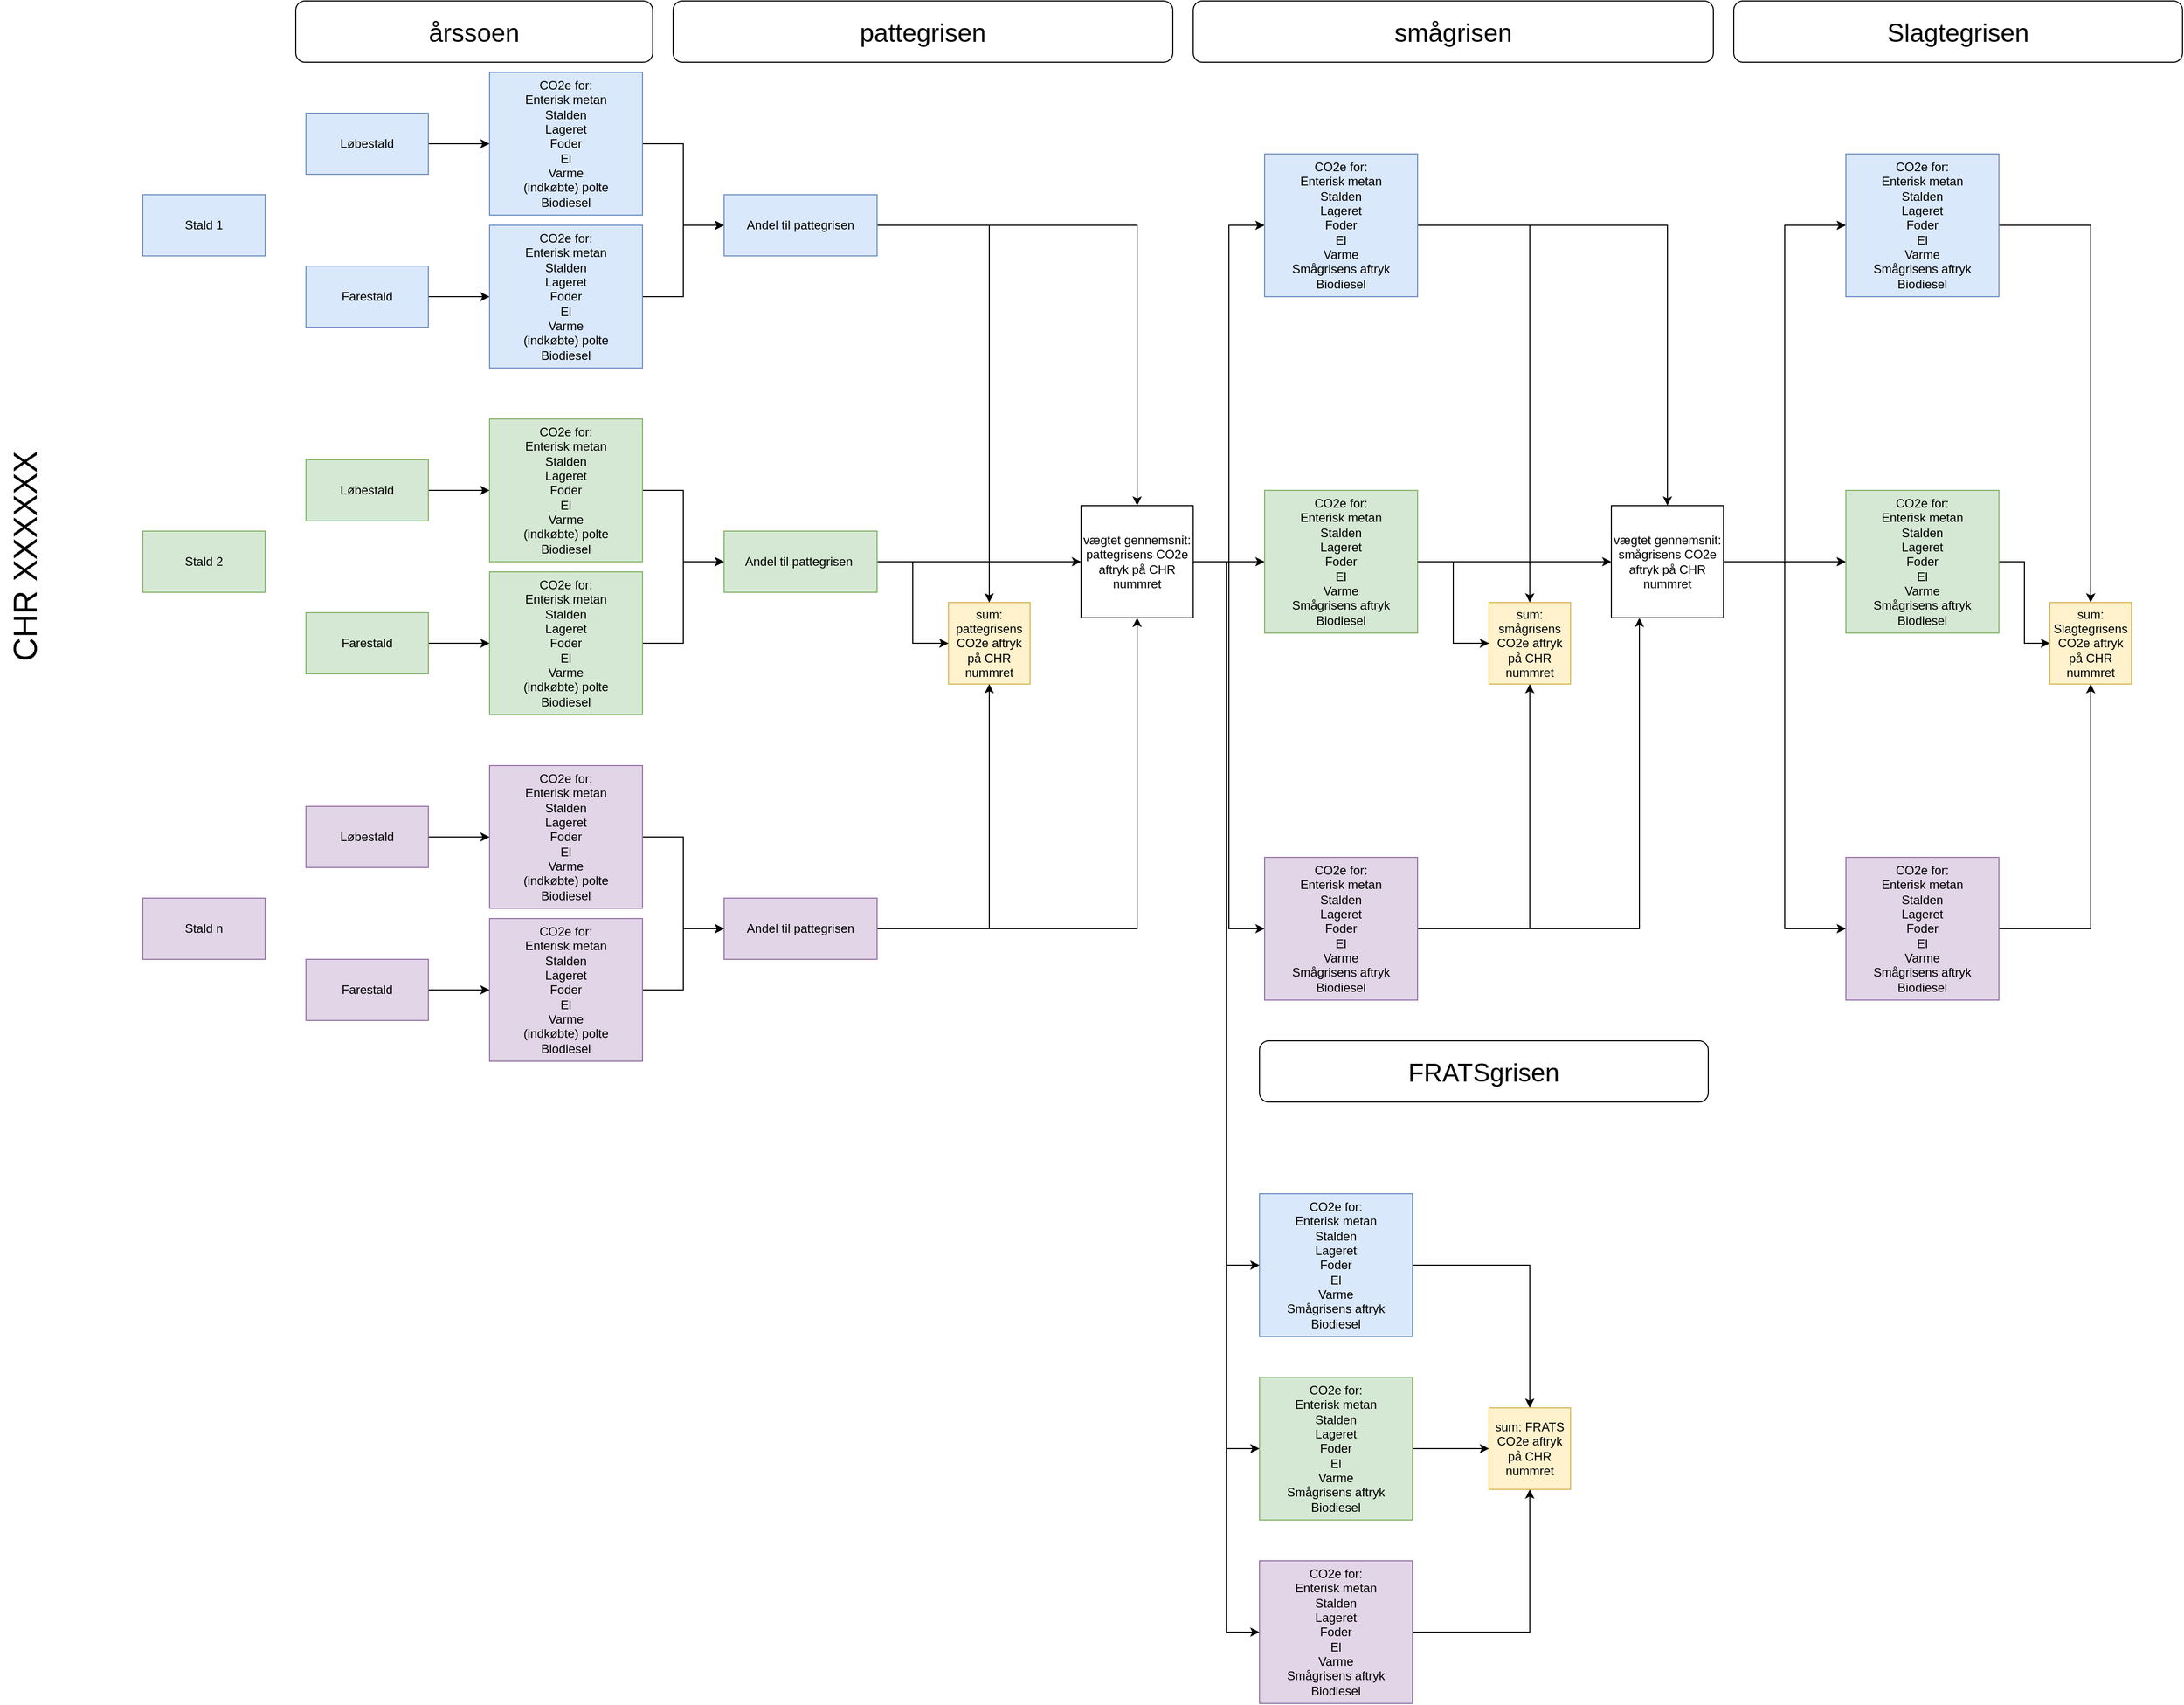 <mxfile version="20.3.5" type="github">
  <diagram id="C5RBs43oDa-KdzZeNtuy" name="Page-1">
    <mxGraphModel dx="3669" dy="1588" grid="1" gridSize="10" guides="1" tooltips="1" connect="1" arrows="1" fold="1" page="1" pageScale="1" pageWidth="827" pageHeight="1169" math="0" shadow="0">
      <root>
        <mxCell id="WIyWlLk6GJQsqaUBKTNV-0" />
        <mxCell id="WIyWlLk6GJQsqaUBKTNV-1" parent="WIyWlLk6GJQsqaUBKTNV-0" />
        <mxCell id="vS6JaXDpFEPLMcrLEANU-6" style="edgeStyle=orthogonalEdgeStyle;rounded=0;orthogonalLoop=1;jettySize=auto;html=1;" edge="1" parent="WIyWlLk6GJQsqaUBKTNV-1" source="vS6JaXDpFEPLMcrLEANU-3" target="vS6JaXDpFEPLMcrLEANU-9">
          <mxGeometry relative="1" as="geometry" />
        </mxCell>
        <mxCell id="vS6JaXDpFEPLMcrLEANU-3" value="Løbestald" style="rounded=0;whiteSpace=wrap;html=1;fillColor=#dae8fc;strokeColor=#6c8ebf;" vertex="1" parent="WIyWlLk6GJQsqaUBKTNV-1">
          <mxGeometry x="210" y="120" width="120" height="60" as="geometry" />
        </mxCell>
        <mxCell id="vS6JaXDpFEPLMcrLEANU-7" style="edgeStyle=orthogonalEdgeStyle;rounded=0;orthogonalLoop=1;jettySize=auto;html=1;" edge="1" parent="WIyWlLk6GJQsqaUBKTNV-1" source="vS6JaXDpFEPLMcrLEANU-4" target="vS6JaXDpFEPLMcrLEANU-5">
          <mxGeometry relative="1" as="geometry" />
        </mxCell>
        <mxCell id="vS6JaXDpFEPLMcrLEANU-4" value="Farestald" style="rounded=0;whiteSpace=wrap;html=1;fillColor=#dae8fc;strokeColor=#6c8ebf;" vertex="1" parent="WIyWlLk6GJQsqaUBKTNV-1">
          <mxGeometry x="210" y="270" width="120" height="60" as="geometry" />
        </mxCell>
        <mxCell id="vS6JaXDpFEPLMcrLEANU-42" style="edgeStyle=orthogonalEdgeStyle;rounded=0;orthogonalLoop=1;jettySize=auto;html=1;entryX=0;entryY=0.5;entryDx=0;entryDy=0;" edge="1" parent="WIyWlLk6GJQsqaUBKTNV-1" source="vS6JaXDpFEPLMcrLEANU-5" target="vS6JaXDpFEPLMcrLEANU-35">
          <mxGeometry relative="1" as="geometry" />
        </mxCell>
        <mxCell id="vS6JaXDpFEPLMcrLEANU-5" value="CO2e for:&lt;br&gt;Enterisk metan&lt;br&gt;Stalden&lt;br&gt;Lageret&lt;br&gt;Foder&lt;br&gt;El&lt;br&gt;Varme&lt;br&gt;(indkøbte) polte&lt;br&gt;Biodiesel" style="rounded=0;whiteSpace=wrap;html=1;fillColor=#dae8fc;strokeColor=#6c8ebf;" vertex="1" parent="WIyWlLk6GJQsqaUBKTNV-1">
          <mxGeometry x="390" y="230" width="150" height="140" as="geometry" />
        </mxCell>
        <mxCell id="vS6JaXDpFEPLMcrLEANU-41" style="edgeStyle=orthogonalEdgeStyle;rounded=0;orthogonalLoop=1;jettySize=auto;html=1;entryX=0;entryY=0.5;entryDx=0;entryDy=0;" edge="1" parent="WIyWlLk6GJQsqaUBKTNV-1" source="vS6JaXDpFEPLMcrLEANU-9" target="vS6JaXDpFEPLMcrLEANU-35">
          <mxGeometry relative="1" as="geometry" />
        </mxCell>
        <mxCell id="vS6JaXDpFEPLMcrLEANU-9" value="CO2e for:&lt;br&gt;Enterisk metan&lt;br&gt;Stalden&lt;br&gt;Lageret&lt;br&gt;Foder&lt;br&gt;El&lt;br&gt;Varme&lt;br&gt;(indkøbte) polte&lt;br&gt;Biodiesel" style="rounded=0;whiteSpace=wrap;html=1;fillColor=#dae8fc;strokeColor=#6c8ebf;" vertex="1" parent="WIyWlLk6GJQsqaUBKTNV-1">
          <mxGeometry x="390" y="80" width="150" height="140" as="geometry" />
        </mxCell>
        <mxCell id="vS6JaXDpFEPLMcrLEANU-11" style="edgeStyle=orthogonalEdgeStyle;rounded=0;orthogonalLoop=1;jettySize=auto;html=1;" edge="1" parent="WIyWlLk6GJQsqaUBKTNV-1" source="vS6JaXDpFEPLMcrLEANU-12" target="vS6JaXDpFEPLMcrLEANU-16">
          <mxGeometry relative="1" as="geometry" />
        </mxCell>
        <mxCell id="vS6JaXDpFEPLMcrLEANU-12" value="Løbestald" style="rounded=0;whiteSpace=wrap;html=1;fillColor=#d5e8d4;strokeColor=#82b366;" vertex="1" parent="WIyWlLk6GJQsqaUBKTNV-1">
          <mxGeometry x="210" y="460" width="120" height="60" as="geometry" />
        </mxCell>
        <mxCell id="vS6JaXDpFEPLMcrLEANU-13" style="edgeStyle=orthogonalEdgeStyle;rounded=0;orthogonalLoop=1;jettySize=auto;html=1;" edge="1" parent="WIyWlLk6GJQsqaUBKTNV-1" source="vS6JaXDpFEPLMcrLEANU-14" target="vS6JaXDpFEPLMcrLEANU-15">
          <mxGeometry relative="1" as="geometry" />
        </mxCell>
        <mxCell id="vS6JaXDpFEPLMcrLEANU-14" value="Farestald" style="rounded=0;whiteSpace=wrap;html=1;fillColor=#d5e8d4;strokeColor=#82b366;" vertex="1" parent="WIyWlLk6GJQsqaUBKTNV-1">
          <mxGeometry x="210" y="610" width="120" height="60" as="geometry" />
        </mxCell>
        <mxCell id="vS6JaXDpFEPLMcrLEANU-31" style="edgeStyle=orthogonalEdgeStyle;rounded=0;orthogonalLoop=1;jettySize=auto;html=1;exitX=1;exitY=0.5;exitDx=0;exitDy=0;" edge="1" parent="WIyWlLk6GJQsqaUBKTNV-1" source="vS6JaXDpFEPLMcrLEANU-15" target="vS6JaXDpFEPLMcrLEANU-36">
          <mxGeometry relative="1" as="geometry" />
        </mxCell>
        <mxCell id="vS6JaXDpFEPLMcrLEANU-15" value="CO2e for:&lt;br&gt;Enterisk metan&lt;br&gt;Stalden&lt;br&gt;Lageret&lt;br&gt;Foder&lt;br&gt;El&lt;br&gt;Varme&lt;br&gt;(indkøbte) polte&lt;br&gt;Biodiesel" style="rounded=0;whiteSpace=wrap;html=1;fillColor=#d5e8d4;strokeColor=#82b366;" vertex="1" parent="WIyWlLk6GJQsqaUBKTNV-1">
          <mxGeometry x="390" y="570" width="150" height="140" as="geometry" />
        </mxCell>
        <mxCell id="vS6JaXDpFEPLMcrLEANU-30" style="edgeStyle=orthogonalEdgeStyle;rounded=0;orthogonalLoop=1;jettySize=auto;html=1;" edge="1" parent="WIyWlLk6GJQsqaUBKTNV-1" source="vS6JaXDpFEPLMcrLEANU-16" target="vS6JaXDpFEPLMcrLEANU-36">
          <mxGeometry relative="1" as="geometry" />
        </mxCell>
        <mxCell id="vS6JaXDpFEPLMcrLEANU-16" value="CO2e for:&lt;br&gt;Enterisk metan&lt;br&gt;Stalden&lt;br&gt;Lageret&lt;br&gt;Foder&lt;br&gt;El&lt;br&gt;Varme&lt;br&gt;(indkøbte) polte&lt;br&gt;Biodiesel" style="rounded=0;whiteSpace=wrap;html=1;fillColor=#d5e8d4;strokeColor=#82b366;" vertex="1" parent="WIyWlLk6GJQsqaUBKTNV-1">
          <mxGeometry x="390" y="420" width="150" height="140" as="geometry" />
        </mxCell>
        <mxCell id="vS6JaXDpFEPLMcrLEANU-17" style="edgeStyle=orthogonalEdgeStyle;rounded=0;orthogonalLoop=1;jettySize=auto;html=1;" edge="1" parent="WIyWlLk6GJQsqaUBKTNV-1" source="vS6JaXDpFEPLMcrLEANU-18" target="vS6JaXDpFEPLMcrLEANU-22">
          <mxGeometry relative="1" as="geometry" />
        </mxCell>
        <mxCell id="vS6JaXDpFEPLMcrLEANU-18" value="Løbestald" style="rounded=0;whiteSpace=wrap;html=1;fillColor=#e1d5e7;strokeColor=#9673a6;" vertex="1" parent="WIyWlLk6GJQsqaUBKTNV-1">
          <mxGeometry x="210" y="800" width="120" height="60" as="geometry" />
        </mxCell>
        <mxCell id="vS6JaXDpFEPLMcrLEANU-19" style="edgeStyle=orthogonalEdgeStyle;rounded=0;orthogonalLoop=1;jettySize=auto;html=1;" edge="1" parent="WIyWlLk6GJQsqaUBKTNV-1" source="vS6JaXDpFEPLMcrLEANU-20" target="vS6JaXDpFEPLMcrLEANU-21">
          <mxGeometry relative="1" as="geometry" />
        </mxCell>
        <mxCell id="vS6JaXDpFEPLMcrLEANU-20" value="Farestald" style="rounded=0;whiteSpace=wrap;html=1;fillColor=#e1d5e7;strokeColor=#9673a6;" vertex="1" parent="WIyWlLk6GJQsqaUBKTNV-1">
          <mxGeometry x="210" y="950" width="120" height="60" as="geometry" />
        </mxCell>
        <mxCell id="vS6JaXDpFEPLMcrLEANU-33" style="edgeStyle=orthogonalEdgeStyle;rounded=0;orthogonalLoop=1;jettySize=auto;html=1;entryX=0;entryY=0.5;entryDx=0;entryDy=0;" edge="1" parent="WIyWlLk6GJQsqaUBKTNV-1" source="vS6JaXDpFEPLMcrLEANU-21" target="vS6JaXDpFEPLMcrLEANU-37">
          <mxGeometry relative="1" as="geometry" />
        </mxCell>
        <mxCell id="vS6JaXDpFEPLMcrLEANU-21" value="CO2e for:&lt;br&gt;Enterisk metan&lt;br&gt;Stalden&lt;br&gt;Lageret&lt;br&gt;Foder&lt;br&gt;El&lt;br&gt;Varme&lt;br&gt;(indkøbte) polte&lt;br&gt;Biodiesel" style="rounded=0;whiteSpace=wrap;html=1;fillColor=#e1d5e7;strokeColor=#9673a6;" vertex="1" parent="WIyWlLk6GJQsqaUBKTNV-1">
          <mxGeometry x="390" y="910" width="150" height="140" as="geometry" />
        </mxCell>
        <mxCell id="vS6JaXDpFEPLMcrLEANU-32" style="edgeStyle=orthogonalEdgeStyle;rounded=0;orthogonalLoop=1;jettySize=auto;html=1;entryX=0;entryY=0.5;entryDx=0;entryDy=0;" edge="1" parent="WIyWlLk6GJQsqaUBKTNV-1" source="vS6JaXDpFEPLMcrLEANU-22" target="vS6JaXDpFEPLMcrLEANU-37">
          <mxGeometry relative="1" as="geometry" />
        </mxCell>
        <mxCell id="vS6JaXDpFEPLMcrLEANU-22" value="CO2e for:&lt;br&gt;Enterisk metan&lt;br&gt;Stalden&lt;br&gt;Lageret&lt;br&gt;Foder&lt;br&gt;El&lt;br&gt;Varme&lt;br&gt;(indkøbte) polte&lt;br&gt;Biodiesel" style="rounded=0;whiteSpace=wrap;html=1;fillColor=#e1d5e7;strokeColor=#9673a6;" vertex="1" parent="WIyWlLk6GJQsqaUBKTNV-1">
          <mxGeometry x="390" y="760" width="150" height="140" as="geometry" />
        </mxCell>
        <mxCell id="vS6JaXDpFEPLMcrLEANU-24" value="Stald 2" style="rounded=0;whiteSpace=wrap;html=1;fillColor=#d5e8d4;strokeColor=#82b366;" vertex="1" parent="WIyWlLk6GJQsqaUBKTNV-1">
          <mxGeometry x="50" y="530" width="120" height="60" as="geometry" />
        </mxCell>
        <mxCell id="vS6JaXDpFEPLMcrLEANU-25" value="Stald 1" style="rounded=0;whiteSpace=wrap;html=1;fillColor=#dae8fc;strokeColor=#6c8ebf;" vertex="1" parent="WIyWlLk6GJQsqaUBKTNV-1">
          <mxGeometry x="50" y="200" width="120" height="60" as="geometry" />
        </mxCell>
        <mxCell id="vS6JaXDpFEPLMcrLEANU-26" value="Stald n" style="rounded=0;whiteSpace=wrap;html=1;fillColor=#e1d5e7;strokeColor=#9673a6;" vertex="1" parent="WIyWlLk6GJQsqaUBKTNV-1">
          <mxGeometry x="50" y="890" width="120" height="60" as="geometry" />
        </mxCell>
        <mxCell id="vS6JaXDpFEPLMcrLEANU-27" value="sum: pattegrisens CO2e aftryk på CHR nummret" style="whiteSpace=wrap;html=1;aspect=fixed;fillColor=#fff2cc;strokeColor=#d6b656;" vertex="1" parent="WIyWlLk6GJQsqaUBKTNV-1">
          <mxGeometry x="840" y="600" width="80" height="80" as="geometry" />
        </mxCell>
        <mxCell id="vS6JaXDpFEPLMcrLEANU-34" value="årssoen" style="rounded=1;whiteSpace=wrap;html=1;fillColor=none;fontSize=25;" vertex="1" parent="WIyWlLk6GJQsqaUBKTNV-1">
          <mxGeometry x="200" y="10" width="350" height="60" as="geometry" />
        </mxCell>
        <mxCell id="vS6JaXDpFEPLMcrLEANU-44" style="edgeStyle=orthogonalEdgeStyle;rounded=0;orthogonalLoop=1;jettySize=auto;html=1;" edge="1" parent="WIyWlLk6GJQsqaUBKTNV-1" source="vS6JaXDpFEPLMcrLEANU-35" target="vS6JaXDpFEPLMcrLEANU-27">
          <mxGeometry relative="1" as="geometry" />
        </mxCell>
        <mxCell id="vS6JaXDpFEPLMcrLEANU-48" style="edgeStyle=orthogonalEdgeStyle;rounded=0;orthogonalLoop=1;jettySize=auto;html=1;" edge="1" parent="WIyWlLk6GJQsqaUBKTNV-1" source="vS6JaXDpFEPLMcrLEANU-35" target="vS6JaXDpFEPLMcrLEANU-47">
          <mxGeometry relative="1" as="geometry" />
        </mxCell>
        <mxCell id="vS6JaXDpFEPLMcrLEANU-35" value="Andel til pattegrisen" style="rounded=0;whiteSpace=wrap;html=1;fillColor=#dae8fc;strokeColor=#6c8ebf;" vertex="1" parent="WIyWlLk6GJQsqaUBKTNV-1">
          <mxGeometry x="620" y="200" width="150" height="60" as="geometry" />
        </mxCell>
        <mxCell id="vS6JaXDpFEPLMcrLEANU-45" style="edgeStyle=orthogonalEdgeStyle;rounded=0;orthogonalLoop=1;jettySize=auto;html=1;entryX=0;entryY=0.5;entryDx=0;entryDy=0;" edge="1" parent="WIyWlLk6GJQsqaUBKTNV-1" source="vS6JaXDpFEPLMcrLEANU-36" target="vS6JaXDpFEPLMcrLEANU-27">
          <mxGeometry relative="1" as="geometry" />
        </mxCell>
        <mxCell id="vS6JaXDpFEPLMcrLEANU-100" style="edgeStyle=orthogonalEdgeStyle;rounded=0;orthogonalLoop=1;jettySize=auto;html=1;entryX=0;entryY=0.5;entryDx=0;entryDy=0;fontSize=25;" edge="1" parent="WIyWlLk6GJQsqaUBKTNV-1" source="vS6JaXDpFEPLMcrLEANU-36" target="vS6JaXDpFEPLMcrLEANU-47">
          <mxGeometry relative="1" as="geometry" />
        </mxCell>
        <mxCell id="vS6JaXDpFEPLMcrLEANU-36" value="Andel til pattegrisen&amp;nbsp;" style="rounded=0;whiteSpace=wrap;html=1;fillColor=#d5e8d4;strokeColor=#82b366;" vertex="1" parent="WIyWlLk6GJQsqaUBKTNV-1">
          <mxGeometry x="620" y="530" width="150" height="60" as="geometry" />
        </mxCell>
        <mxCell id="vS6JaXDpFEPLMcrLEANU-46" style="edgeStyle=orthogonalEdgeStyle;rounded=0;orthogonalLoop=1;jettySize=auto;html=1;entryX=0.5;entryY=1;entryDx=0;entryDy=0;" edge="1" parent="WIyWlLk6GJQsqaUBKTNV-1" source="vS6JaXDpFEPLMcrLEANU-37" target="vS6JaXDpFEPLMcrLEANU-27">
          <mxGeometry relative="1" as="geometry" />
        </mxCell>
        <mxCell id="vS6JaXDpFEPLMcrLEANU-52" style="edgeStyle=orthogonalEdgeStyle;rounded=0;orthogonalLoop=1;jettySize=auto;html=1;" edge="1" parent="WIyWlLk6GJQsqaUBKTNV-1" source="vS6JaXDpFEPLMcrLEANU-37" target="vS6JaXDpFEPLMcrLEANU-47">
          <mxGeometry relative="1" as="geometry" />
        </mxCell>
        <mxCell id="vS6JaXDpFEPLMcrLEANU-37" value="Andel til pattegrisen" style="rounded=0;whiteSpace=wrap;html=1;fillColor=#e1d5e7;strokeColor=#9673a6;" vertex="1" parent="WIyWlLk6GJQsqaUBKTNV-1">
          <mxGeometry x="620" y="890" width="150" height="60" as="geometry" />
        </mxCell>
        <mxCell id="vS6JaXDpFEPLMcrLEANU-60" style="edgeStyle=orthogonalEdgeStyle;rounded=0;orthogonalLoop=1;jettySize=auto;html=1;entryX=0;entryY=0.5;entryDx=0;entryDy=0;fontSize=32;" edge="1" parent="WIyWlLk6GJQsqaUBKTNV-1" source="vS6JaXDpFEPLMcrLEANU-47" target="vS6JaXDpFEPLMcrLEANU-57">
          <mxGeometry relative="1" as="geometry" />
        </mxCell>
        <mxCell id="vS6JaXDpFEPLMcrLEANU-61" style="edgeStyle=orthogonalEdgeStyle;rounded=0;orthogonalLoop=1;jettySize=auto;html=1;fontSize=32;" edge="1" parent="WIyWlLk6GJQsqaUBKTNV-1" source="vS6JaXDpFEPLMcrLEANU-47" target="vS6JaXDpFEPLMcrLEANU-58">
          <mxGeometry relative="1" as="geometry" />
        </mxCell>
        <mxCell id="vS6JaXDpFEPLMcrLEANU-62" style="edgeStyle=orthogonalEdgeStyle;rounded=0;orthogonalLoop=1;jettySize=auto;html=1;entryX=0;entryY=0.5;entryDx=0;entryDy=0;fontSize=32;" edge="1" parent="WIyWlLk6GJQsqaUBKTNV-1" source="vS6JaXDpFEPLMcrLEANU-47" target="vS6JaXDpFEPLMcrLEANU-59">
          <mxGeometry relative="1" as="geometry" />
        </mxCell>
        <mxCell id="vS6JaXDpFEPLMcrLEANU-84" style="edgeStyle=orthogonalEdgeStyle;rounded=0;orthogonalLoop=1;jettySize=auto;html=1;entryX=0;entryY=0.5;entryDx=0;entryDy=0;fontSize=25;" edge="1" parent="WIyWlLk6GJQsqaUBKTNV-1" source="vS6JaXDpFEPLMcrLEANU-47" target="vS6JaXDpFEPLMcrLEANU-74">
          <mxGeometry relative="1" as="geometry" />
        </mxCell>
        <mxCell id="vS6JaXDpFEPLMcrLEANU-85" style="edgeStyle=orthogonalEdgeStyle;rounded=0;orthogonalLoop=1;jettySize=auto;html=1;entryX=0;entryY=0.5;entryDx=0;entryDy=0;fontSize=25;" edge="1" parent="WIyWlLk6GJQsqaUBKTNV-1" source="vS6JaXDpFEPLMcrLEANU-47" target="vS6JaXDpFEPLMcrLEANU-77">
          <mxGeometry relative="1" as="geometry" />
        </mxCell>
        <mxCell id="vS6JaXDpFEPLMcrLEANU-86" style="edgeStyle=orthogonalEdgeStyle;rounded=0;orthogonalLoop=1;jettySize=auto;html=1;entryX=0;entryY=0.5;entryDx=0;entryDy=0;fontSize=25;" edge="1" parent="WIyWlLk6GJQsqaUBKTNV-1" source="vS6JaXDpFEPLMcrLEANU-47" target="vS6JaXDpFEPLMcrLEANU-80">
          <mxGeometry relative="1" as="geometry" />
        </mxCell>
        <mxCell id="vS6JaXDpFEPLMcrLEANU-47" value="vægtet gennemsnit: pattegrisens CO2e aftryk på CHR nummret" style="whiteSpace=wrap;html=1;aspect=fixed;" vertex="1" parent="WIyWlLk6GJQsqaUBKTNV-1">
          <mxGeometry x="970" y="505" width="110" height="110" as="geometry" />
        </mxCell>
        <mxCell id="vS6JaXDpFEPLMcrLEANU-53" value="pattegrisen" style="rounded=1;whiteSpace=wrap;html=1;fillColor=none;fontSize=25;" vertex="1" parent="WIyWlLk6GJQsqaUBKTNV-1">
          <mxGeometry x="570" y="10" width="490" height="60" as="geometry" />
        </mxCell>
        <mxCell id="vS6JaXDpFEPLMcrLEANU-54" value="CHR XXXXXX" style="text;html=1;resizable=0;autosize=1;align=center;verticalAlign=middle;points=[];fillColor=none;strokeColor=none;rounded=0;strokeWidth=1;fontSize=32;rotation=-90;" vertex="1" parent="WIyWlLk6GJQsqaUBKTNV-1">
          <mxGeometry x="-180" y="530" width="230" height="50" as="geometry" />
        </mxCell>
        <mxCell id="vS6JaXDpFEPLMcrLEANU-65" style="edgeStyle=orthogonalEdgeStyle;rounded=0;orthogonalLoop=1;jettySize=auto;html=1;fontSize=32;" edge="1" parent="WIyWlLk6GJQsqaUBKTNV-1" source="vS6JaXDpFEPLMcrLEANU-57" target="vS6JaXDpFEPLMcrLEANU-63">
          <mxGeometry relative="1" as="geometry" />
        </mxCell>
        <mxCell id="vS6JaXDpFEPLMcrLEANU-66" style="edgeStyle=orthogonalEdgeStyle;rounded=0;orthogonalLoop=1;jettySize=auto;html=1;fontSize=32;" edge="1" parent="WIyWlLk6GJQsqaUBKTNV-1" source="vS6JaXDpFEPLMcrLEANU-57" target="vS6JaXDpFEPLMcrLEANU-64">
          <mxGeometry relative="1" as="geometry" />
        </mxCell>
        <mxCell id="vS6JaXDpFEPLMcrLEANU-57" value="CO2e for:&lt;br&gt;Enterisk metan&lt;br&gt;Stalden&lt;br&gt;Lageret&lt;br&gt;Foder&lt;br&gt;El&lt;br&gt;Varme&lt;br&gt;Smågrisens aftryk&lt;br&gt;Biodiesel" style="rounded=0;whiteSpace=wrap;html=1;fillColor=#dae8fc;strokeColor=#6c8ebf;" vertex="1" parent="WIyWlLk6GJQsqaUBKTNV-1">
          <mxGeometry x="1150" y="160" width="150" height="140" as="geometry" />
        </mxCell>
        <mxCell id="vS6JaXDpFEPLMcrLEANU-67" style="edgeStyle=orthogonalEdgeStyle;rounded=0;orthogonalLoop=1;jettySize=auto;html=1;entryX=0;entryY=0.5;entryDx=0;entryDy=0;fontSize=32;" edge="1" parent="WIyWlLk6GJQsqaUBKTNV-1" source="vS6JaXDpFEPLMcrLEANU-58" target="vS6JaXDpFEPLMcrLEANU-63">
          <mxGeometry relative="1" as="geometry" />
        </mxCell>
        <mxCell id="vS6JaXDpFEPLMcrLEANU-101" style="edgeStyle=orthogonalEdgeStyle;rounded=0;orthogonalLoop=1;jettySize=auto;html=1;fontSize=25;" edge="1" parent="WIyWlLk6GJQsqaUBKTNV-1" source="vS6JaXDpFEPLMcrLEANU-58" target="vS6JaXDpFEPLMcrLEANU-64">
          <mxGeometry relative="1" as="geometry" />
        </mxCell>
        <mxCell id="vS6JaXDpFEPLMcrLEANU-58" value="CO2e for:&lt;br&gt;Enterisk metan&lt;br&gt;Stalden&lt;br&gt;Lageret&lt;br&gt;Foder&lt;br&gt;El&lt;br&gt;Varme&lt;br&gt;Smågrisens aftryk&lt;br&gt;Biodiesel" style="rounded=0;whiteSpace=wrap;html=1;fillColor=#d5e8d4;strokeColor=#82b366;" vertex="1" parent="WIyWlLk6GJQsqaUBKTNV-1">
          <mxGeometry x="1150" y="490" width="150" height="140" as="geometry" />
        </mxCell>
        <mxCell id="vS6JaXDpFEPLMcrLEANU-69" style="edgeStyle=orthogonalEdgeStyle;rounded=0;orthogonalLoop=1;jettySize=auto;html=1;entryX=0.25;entryY=1;entryDx=0;entryDy=0;fontSize=32;" edge="1" parent="WIyWlLk6GJQsqaUBKTNV-1" source="vS6JaXDpFEPLMcrLEANU-59" target="vS6JaXDpFEPLMcrLEANU-64">
          <mxGeometry relative="1" as="geometry" />
        </mxCell>
        <mxCell id="vS6JaXDpFEPLMcrLEANU-70" style="edgeStyle=orthogonalEdgeStyle;rounded=0;orthogonalLoop=1;jettySize=auto;html=1;entryX=0.5;entryY=1;entryDx=0;entryDy=0;fontSize=32;" edge="1" parent="WIyWlLk6GJQsqaUBKTNV-1" source="vS6JaXDpFEPLMcrLEANU-59" target="vS6JaXDpFEPLMcrLEANU-63">
          <mxGeometry relative="1" as="geometry" />
        </mxCell>
        <mxCell id="vS6JaXDpFEPLMcrLEANU-59" value="CO2e for:&lt;br&gt;Enterisk metan&lt;br&gt;Stalden&lt;br&gt;Lageret&lt;br&gt;Foder&lt;br&gt;El&lt;br&gt;Varme&lt;br&gt;Smågrisens aftryk&lt;br&gt;Biodiesel" style="rounded=0;whiteSpace=wrap;html=1;fillColor=#e1d5e7;strokeColor=#9673a6;" vertex="1" parent="WIyWlLk6GJQsqaUBKTNV-1">
          <mxGeometry x="1150" y="850" width="150" height="140" as="geometry" />
        </mxCell>
        <mxCell id="vS6JaXDpFEPLMcrLEANU-95" style="edgeStyle=orthogonalEdgeStyle;rounded=0;orthogonalLoop=1;jettySize=auto;html=1;entryX=0;entryY=0.5;entryDx=0;entryDy=0;fontSize=25;" edge="1" parent="WIyWlLk6GJQsqaUBKTNV-1" source="vS6JaXDpFEPLMcrLEANU-64" target="vS6JaXDpFEPLMcrLEANU-88">
          <mxGeometry relative="1" as="geometry" />
        </mxCell>
        <mxCell id="vS6JaXDpFEPLMcrLEANU-96" style="edgeStyle=orthogonalEdgeStyle;rounded=0;orthogonalLoop=1;jettySize=auto;html=1;fontSize=25;" edge="1" parent="WIyWlLk6GJQsqaUBKTNV-1" source="vS6JaXDpFEPLMcrLEANU-64" target="vS6JaXDpFEPLMcrLEANU-90">
          <mxGeometry relative="1" as="geometry" />
        </mxCell>
        <mxCell id="vS6JaXDpFEPLMcrLEANU-97" style="edgeStyle=orthogonalEdgeStyle;rounded=0;orthogonalLoop=1;jettySize=auto;html=1;entryX=0;entryY=0.5;entryDx=0;entryDy=0;fontSize=25;" edge="1" parent="WIyWlLk6GJQsqaUBKTNV-1" source="vS6JaXDpFEPLMcrLEANU-64" target="vS6JaXDpFEPLMcrLEANU-92">
          <mxGeometry relative="1" as="geometry" />
        </mxCell>
        <mxCell id="vS6JaXDpFEPLMcrLEANU-64" value="vægtet gennemsnit: smågrisens CO2e aftryk på CHR nummret" style="whiteSpace=wrap;html=1;aspect=fixed;" vertex="1" parent="WIyWlLk6GJQsqaUBKTNV-1">
          <mxGeometry x="1490" y="505" width="110" height="110" as="geometry" />
        </mxCell>
        <mxCell id="vS6JaXDpFEPLMcrLEANU-71" value="&lt;font style=&quot;font-size: 25px;&quot;&gt;smågrisen&lt;/font&gt;" style="rounded=1;whiteSpace=wrap;html=1;fillColor=none;" vertex="1" parent="WIyWlLk6GJQsqaUBKTNV-1">
          <mxGeometry x="1080" y="10" width="510" height="60" as="geometry" />
        </mxCell>
        <mxCell id="vS6JaXDpFEPLMcrLEANU-72" style="edgeStyle=orthogonalEdgeStyle;rounded=0;orthogonalLoop=1;jettySize=auto;html=1;fontSize=32;" edge="1" parent="WIyWlLk6GJQsqaUBKTNV-1" source="vS6JaXDpFEPLMcrLEANU-74" target="vS6JaXDpFEPLMcrLEANU-81">
          <mxGeometry relative="1" as="geometry" />
        </mxCell>
        <mxCell id="vS6JaXDpFEPLMcrLEANU-74" value="CO2e for:&lt;br&gt;Enterisk metan&lt;br&gt;Stalden&lt;br&gt;Lageret&lt;br&gt;Foder&lt;br&gt;El&lt;br&gt;Varme&lt;br&gt;Smågrisens aftryk&lt;br&gt;Biodiesel" style="rounded=0;whiteSpace=wrap;html=1;fillColor=#dae8fc;strokeColor=#6c8ebf;" vertex="1" parent="WIyWlLk6GJQsqaUBKTNV-1">
          <mxGeometry x="1145" y="1180" width="150" height="140" as="geometry" />
        </mxCell>
        <mxCell id="vS6JaXDpFEPLMcrLEANU-75" style="edgeStyle=orthogonalEdgeStyle;rounded=0;orthogonalLoop=1;jettySize=auto;html=1;entryX=0;entryY=0.5;entryDx=0;entryDy=0;fontSize=32;" edge="1" parent="WIyWlLk6GJQsqaUBKTNV-1" source="vS6JaXDpFEPLMcrLEANU-77" target="vS6JaXDpFEPLMcrLEANU-81">
          <mxGeometry relative="1" as="geometry" />
        </mxCell>
        <mxCell id="vS6JaXDpFEPLMcrLEANU-77" value="CO2e for:&lt;br&gt;Enterisk metan&lt;br&gt;Stalden&lt;br&gt;Lageret&lt;br&gt;Foder&lt;br&gt;El&lt;br&gt;Varme&lt;br&gt;Smågrisens aftryk&lt;br&gt;Biodiesel" style="rounded=0;whiteSpace=wrap;html=1;fillColor=#d5e8d4;strokeColor=#82b366;" vertex="1" parent="WIyWlLk6GJQsqaUBKTNV-1">
          <mxGeometry x="1145" y="1360" width="150" height="140" as="geometry" />
        </mxCell>
        <mxCell id="vS6JaXDpFEPLMcrLEANU-79" style="edgeStyle=orthogonalEdgeStyle;rounded=0;orthogonalLoop=1;jettySize=auto;html=1;entryX=0.5;entryY=1;entryDx=0;entryDy=0;fontSize=32;" edge="1" parent="WIyWlLk6GJQsqaUBKTNV-1" source="vS6JaXDpFEPLMcrLEANU-80" target="vS6JaXDpFEPLMcrLEANU-81">
          <mxGeometry relative="1" as="geometry" />
        </mxCell>
        <mxCell id="vS6JaXDpFEPLMcrLEANU-80" value="CO2e for:&lt;br&gt;Enterisk metan&lt;br&gt;Stalden&lt;br&gt;Lageret&lt;br&gt;Foder&lt;br&gt;El&lt;br&gt;Varme&lt;br&gt;Smågrisens aftryk&lt;br&gt;Biodiesel" style="rounded=0;whiteSpace=wrap;html=1;fillColor=#e1d5e7;strokeColor=#9673a6;" vertex="1" parent="WIyWlLk6GJQsqaUBKTNV-1">
          <mxGeometry x="1145" y="1540" width="150" height="140" as="geometry" />
        </mxCell>
        <mxCell id="vS6JaXDpFEPLMcrLEANU-81" value="sum: FRATS CO2e aftryk på CHR nummret" style="whiteSpace=wrap;html=1;aspect=fixed;fillColor=#fff2cc;strokeColor=#d6b656;" vertex="1" parent="WIyWlLk6GJQsqaUBKTNV-1">
          <mxGeometry x="1370" y="1390" width="80" height="80" as="geometry" />
        </mxCell>
        <mxCell id="vS6JaXDpFEPLMcrLEANU-83" value="&lt;font style=&quot;font-size: 25px;&quot;&gt;FRATSgrisen&lt;/font&gt;" style="rounded=1;whiteSpace=wrap;html=1;fillColor=none;" vertex="1" parent="WIyWlLk6GJQsqaUBKTNV-1">
          <mxGeometry x="1145" y="1030" width="440" height="60" as="geometry" />
        </mxCell>
        <mxCell id="vS6JaXDpFEPLMcrLEANU-87" style="edgeStyle=orthogonalEdgeStyle;rounded=0;orthogonalLoop=1;jettySize=auto;html=1;fontSize=32;" edge="1" parent="WIyWlLk6GJQsqaUBKTNV-1" source="vS6JaXDpFEPLMcrLEANU-88" target="vS6JaXDpFEPLMcrLEANU-93">
          <mxGeometry relative="1" as="geometry" />
        </mxCell>
        <mxCell id="vS6JaXDpFEPLMcrLEANU-88" value="CO2e for:&lt;br&gt;Enterisk metan&lt;br&gt;Stalden&lt;br&gt;Lageret&lt;br&gt;Foder&lt;br&gt;El&lt;br&gt;Varme&lt;br&gt;Smågrisens aftryk&lt;br&gt;Biodiesel" style="rounded=0;whiteSpace=wrap;html=1;fillColor=#dae8fc;strokeColor=#6c8ebf;" vertex="1" parent="WIyWlLk6GJQsqaUBKTNV-1">
          <mxGeometry x="1720" y="160" width="150" height="140" as="geometry" />
        </mxCell>
        <mxCell id="vS6JaXDpFEPLMcrLEANU-89" style="edgeStyle=orthogonalEdgeStyle;rounded=0;orthogonalLoop=1;jettySize=auto;html=1;entryX=0;entryY=0.5;entryDx=0;entryDy=0;fontSize=32;" edge="1" parent="WIyWlLk6GJQsqaUBKTNV-1" source="vS6JaXDpFEPLMcrLEANU-90" target="vS6JaXDpFEPLMcrLEANU-93">
          <mxGeometry relative="1" as="geometry" />
        </mxCell>
        <mxCell id="vS6JaXDpFEPLMcrLEANU-90" value="CO2e for:&lt;br&gt;Enterisk metan&lt;br&gt;Stalden&lt;br&gt;Lageret&lt;br&gt;Foder&lt;br&gt;El&lt;br&gt;Varme&lt;br&gt;Smågrisens aftryk&lt;br&gt;Biodiesel" style="rounded=0;whiteSpace=wrap;html=1;fillColor=#d5e8d4;strokeColor=#82b366;" vertex="1" parent="WIyWlLk6GJQsqaUBKTNV-1">
          <mxGeometry x="1720" y="490" width="150" height="140" as="geometry" />
        </mxCell>
        <mxCell id="vS6JaXDpFEPLMcrLEANU-91" style="edgeStyle=orthogonalEdgeStyle;rounded=0;orthogonalLoop=1;jettySize=auto;html=1;entryX=0.5;entryY=1;entryDx=0;entryDy=0;fontSize=32;" edge="1" parent="WIyWlLk6GJQsqaUBKTNV-1" source="vS6JaXDpFEPLMcrLEANU-92" target="vS6JaXDpFEPLMcrLEANU-93">
          <mxGeometry relative="1" as="geometry" />
        </mxCell>
        <mxCell id="vS6JaXDpFEPLMcrLEANU-92" value="CO2e for:&lt;br&gt;Enterisk metan&lt;br&gt;Stalden&lt;br&gt;Lageret&lt;br&gt;Foder&lt;br&gt;El&lt;br&gt;Varme&lt;br&gt;Smågrisens aftryk&lt;br&gt;Biodiesel" style="rounded=0;whiteSpace=wrap;html=1;fillColor=#e1d5e7;strokeColor=#9673a6;" vertex="1" parent="WIyWlLk6GJQsqaUBKTNV-1">
          <mxGeometry x="1720" y="850" width="150" height="140" as="geometry" />
        </mxCell>
        <mxCell id="vS6JaXDpFEPLMcrLEANU-93" value="sum: Slagtegrisens CO2e aftryk på CHR nummret" style="whiteSpace=wrap;html=1;aspect=fixed;fillColor=#fff2cc;strokeColor=#d6b656;" vertex="1" parent="WIyWlLk6GJQsqaUBKTNV-1">
          <mxGeometry x="1920" y="600" width="80" height="80" as="geometry" />
        </mxCell>
        <mxCell id="vS6JaXDpFEPLMcrLEANU-94" value="&lt;font style=&quot;font-size: 25px;&quot;&gt;Slagtegrisen&lt;/font&gt;" style="rounded=1;whiteSpace=wrap;html=1;fillColor=none;" vertex="1" parent="WIyWlLk6GJQsqaUBKTNV-1">
          <mxGeometry x="1610" y="10" width="440" height="60" as="geometry" />
        </mxCell>
        <mxCell id="vS6JaXDpFEPLMcrLEANU-63" value="sum: smågrisens CO2e aftryk på CHR nummret" style="whiteSpace=wrap;html=1;aspect=fixed;fillColor=#fff2cc;strokeColor=#d6b656;" vertex="1" parent="WIyWlLk6GJQsqaUBKTNV-1">
          <mxGeometry x="1370" y="600" width="80" height="80" as="geometry" />
        </mxCell>
        <mxCell id="vS6JaXDpFEPLMcrLEANU-98" value="" style="edgeStyle=orthogonalEdgeStyle;rounded=0;orthogonalLoop=1;jettySize=auto;html=1;fontSize=32;endArrow=none;" edge="1" parent="WIyWlLk6GJQsqaUBKTNV-1" source="vS6JaXDpFEPLMcrLEANU-58" target="vS6JaXDpFEPLMcrLEANU-63">
          <mxGeometry relative="1" as="geometry">
            <mxPoint x="1300" y="560.0" as="sourcePoint" />
            <mxPoint x="1490" y="560.0" as="targetPoint" />
          </mxGeometry>
        </mxCell>
      </root>
    </mxGraphModel>
  </diagram>
</mxfile>
